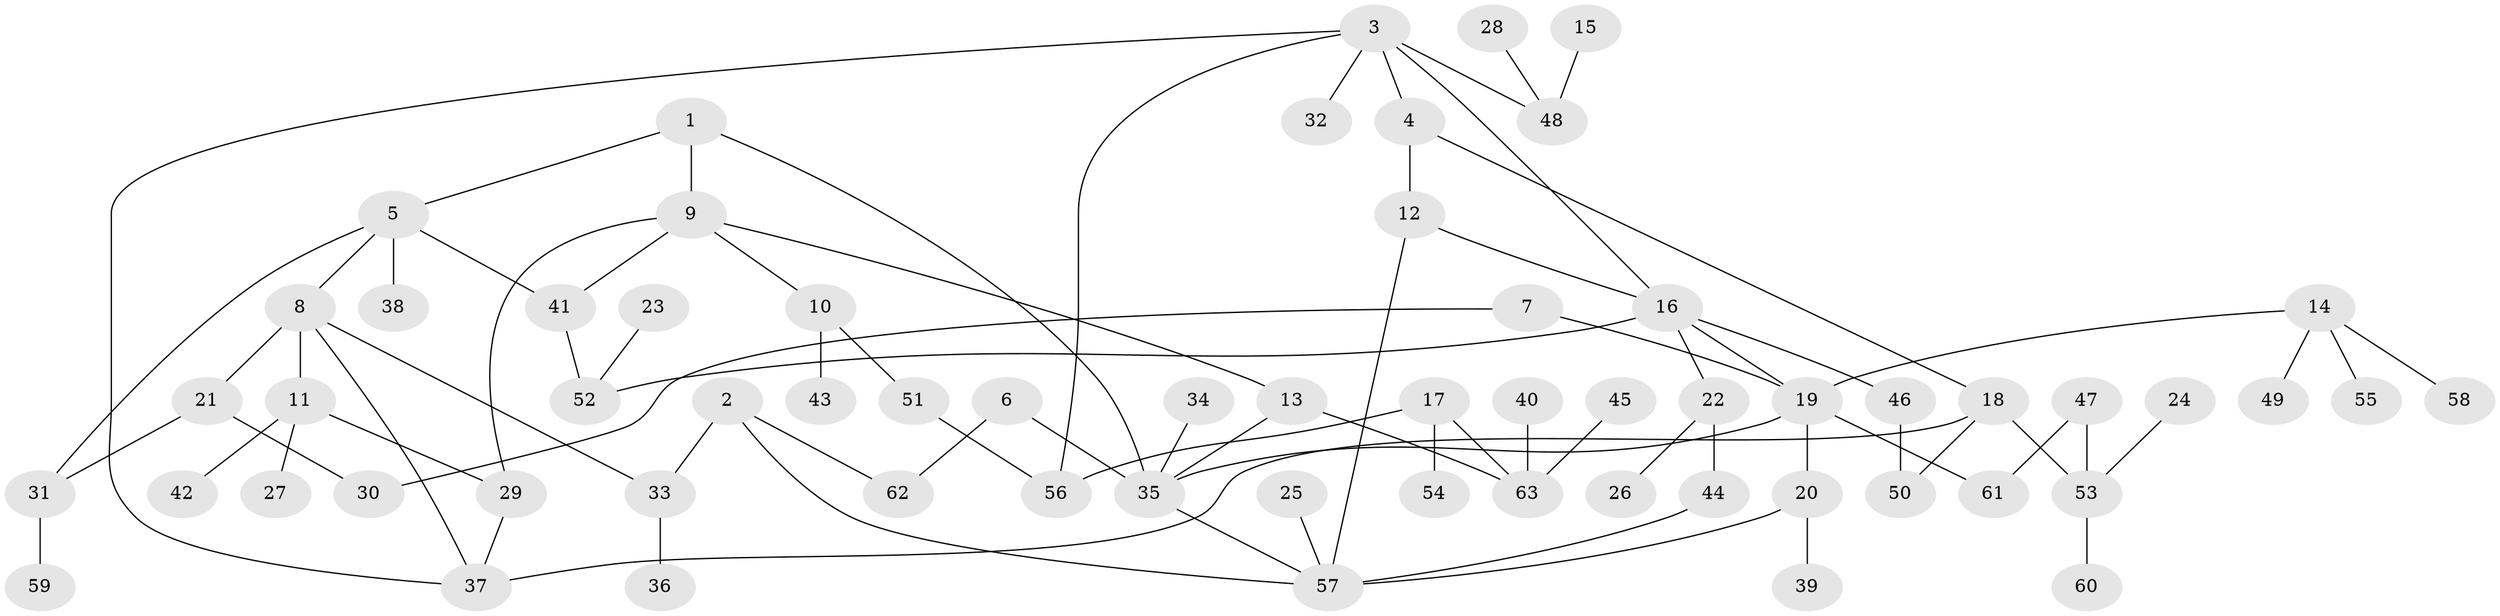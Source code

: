 // original degree distribution, {3: 0.19047619047619047, 8: 0.007936507936507936, 6: 0.031746031746031744, 5: 0.05555555555555555, 4: 0.047619047619047616, 2: 0.3253968253968254, 1: 0.3412698412698413}
// Generated by graph-tools (version 1.1) at 2025/01/03/09/25 03:01:07]
// undirected, 63 vertices, 81 edges
graph export_dot {
graph [start="1"]
  node [color=gray90,style=filled];
  1;
  2;
  3;
  4;
  5;
  6;
  7;
  8;
  9;
  10;
  11;
  12;
  13;
  14;
  15;
  16;
  17;
  18;
  19;
  20;
  21;
  22;
  23;
  24;
  25;
  26;
  27;
  28;
  29;
  30;
  31;
  32;
  33;
  34;
  35;
  36;
  37;
  38;
  39;
  40;
  41;
  42;
  43;
  44;
  45;
  46;
  47;
  48;
  49;
  50;
  51;
  52;
  53;
  54;
  55;
  56;
  57;
  58;
  59;
  60;
  61;
  62;
  63;
  1 -- 5 [weight=1.0];
  1 -- 9 [weight=1.0];
  1 -- 35 [weight=1.0];
  2 -- 33 [weight=1.0];
  2 -- 57 [weight=1.0];
  2 -- 62 [weight=1.0];
  3 -- 4 [weight=1.0];
  3 -- 16 [weight=1.0];
  3 -- 32 [weight=1.0];
  3 -- 37 [weight=1.0];
  3 -- 48 [weight=1.0];
  3 -- 56 [weight=1.0];
  4 -- 12 [weight=1.0];
  4 -- 18 [weight=1.0];
  5 -- 8 [weight=1.0];
  5 -- 31 [weight=1.0];
  5 -- 38 [weight=1.0];
  5 -- 41 [weight=1.0];
  6 -- 35 [weight=1.0];
  6 -- 62 [weight=1.0];
  7 -- 19 [weight=1.0];
  7 -- 30 [weight=1.0];
  8 -- 11 [weight=1.0];
  8 -- 21 [weight=1.0];
  8 -- 33 [weight=1.0];
  8 -- 37 [weight=1.0];
  9 -- 10 [weight=1.0];
  9 -- 13 [weight=1.0];
  9 -- 29 [weight=1.0];
  9 -- 41 [weight=1.0];
  10 -- 43 [weight=1.0];
  10 -- 51 [weight=1.0];
  11 -- 27 [weight=1.0];
  11 -- 29 [weight=1.0];
  11 -- 42 [weight=1.0];
  12 -- 16 [weight=1.0];
  12 -- 57 [weight=1.0];
  13 -- 35 [weight=1.0];
  13 -- 63 [weight=1.0];
  14 -- 19 [weight=1.0];
  14 -- 49 [weight=1.0];
  14 -- 55 [weight=1.0];
  14 -- 58 [weight=1.0];
  15 -- 48 [weight=1.0];
  16 -- 19 [weight=1.0];
  16 -- 22 [weight=1.0];
  16 -- 46 [weight=1.0];
  16 -- 52 [weight=1.0];
  17 -- 54 [weight=1.0];
  17 -- 56 [weight=1.0];
  17 -- 63 [weight=1.0];
  18 -- 37 [weight=1.0];
  18 -- 50 [weight=1.0];
  18 -- 53 [weight=1.0];
  19 -- 20 [weight=1.0];
  19 -- 35 [weight=1.0];
  19 -- 61 [weight=1.0];
  20 -- 39 [weight=1.0];
  20 -- 57 [weight=1.0];
  21 -- 30 [weight=1.0];
  21 -- 31 [weight=1.0];
  22 -- 26 [weight=1.0];
  22 -- 44 [weight=1.0];
  23 -- 52 [weight=1.0];
  24 -- 53 [weight=1.0];
  25 -- 57 [weight=1.0];
  28 -- 48 [weight=1.0];
  29 -- 37 [weight=1.0];
  31 -- 59 [weight=1.0];
  33 -- 36 [weight=1.0];
  34 -- 35 [weight=1.0];
  35 -- 57 [weight=1.0];
  40 -- 63 [weight=1.0];
  41 -- 52 [weight=1.0];
  44 -- 57 [weight=1.0];
  45 -- 63 [weight=1.0];
  46 -- 50 [weight=1.0];
  47 -- 53 [weight=1.0];
  47 -- 61 [weight=1.0];
  51 -- 56 [weight=1.0];
  53 -- 60 [weight=1.0];
}
